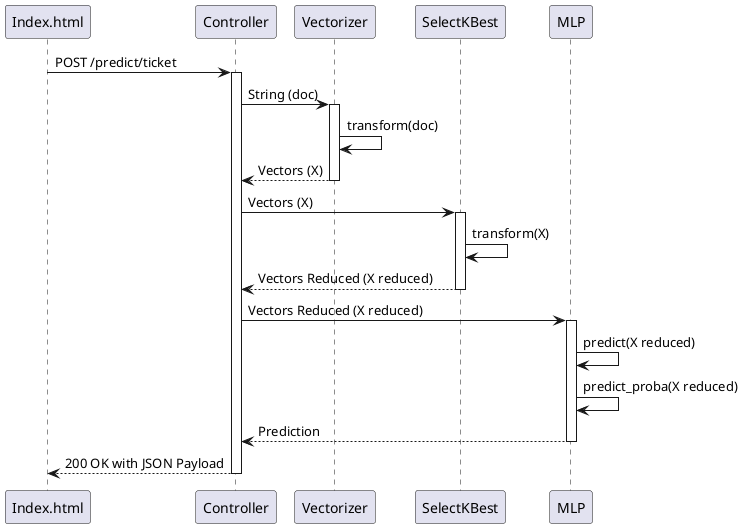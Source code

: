 @startuml

Index.html -> Controller: POST /predict/ticket
activate Controller

Controller -> Vectorizer: String (doc)
activate Vectorizer
Vectorizer -> Vectorizer : transform(doc)
Vectorizer --> Controller : Vectors (X)
deactivate Vectorizer

Controller ->  SelectKBest : Vectors (X)
activate SelectKBest
SelectKBest -> SelectKBest : transform(X)

SelectKBest --> Controller : Vectors Reduced (X reduced)
deactivate SelectKBest

Controller ->  MLP : Vectors Reduced (X reduced)
activate MLP
MLP -> MLP : predict(X reduced)
MLP -> MLP : predict_proba(X reduced)

MLP --> Controller : Prediction
deactivate MLP

Controller --> Index.html : 200 OK with JSON Payload
deactivate Controller

@enduml
